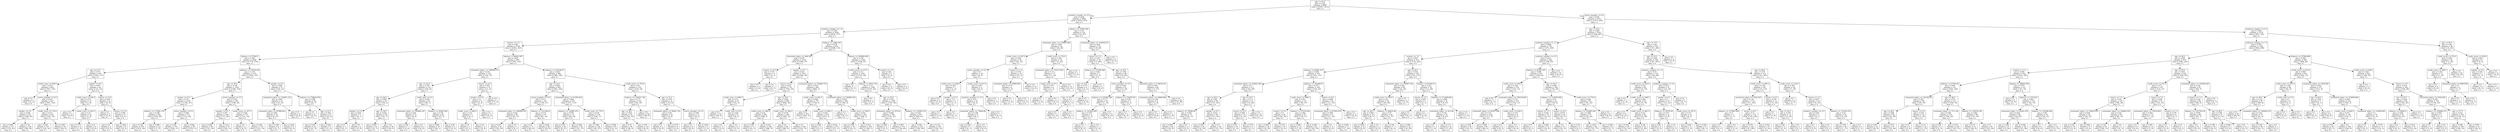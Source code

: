 digraph Tree {
node [shape=box] ;
0 [label="age <= 42.5\ngini = 0.322\nsamples = 8000\nvalue = [6387, 1613]\nclass = ["] ;
1 [label="products_number <= 2.5\ngini = 0.209\nsamples = 5688\nvalue = [5014, 674]\nclass = ["] ;
0 -> 1 [labeldistance=2.5, labelangle=45, headlabel="True"] ;
2 [label="products_number <= 1.5\ngini = 0.186\nsamples = 5556\nvalue = [4979, 577]\nclass = ["] ;
1 -> 2 ;
3 [label="country <= 1.5\ngini = 0.281\nsamples = 2744\nvalue = [2281, 463]\nclass = ["] ;
2 -> 3 ;
4 [label="balance <= 57549.5\ngini = 0.229\nsamples = 2049\nvalue = [1779, 270]\nclass = ["] ;
3 -> 4 ;
5 [label="age <= 41.5\ngini = 0.371\nsamples = 476\nvalue = [359, 117]\nclass = ["] ;
4 -> 5 ;
6 [label="credit_score <= 409.0\ngini = 0.353\nsamples = 450\nvalue = [347, 103]\nclass = ["] ;
5 -> 6 ;
7 [label="gini = 0.0\nsamples = 3\nvalue = [0, 3]\nclass = 0"] ;
6 -> 7 ;
8 [label="active_member <= 0.5\ngini = 0.347\nsamples = 447\nvalue = [347, 100]\nclass = ["] ;
6 -> 8 ;
9 [label="gender <= 0.5\ngini = 0.404\nsamples = 231\nvalue = [166, 65]\nclass = ["] ;
8 -> 9 ;
10 [label="gini = 0.466\nsamples = 111\nvalue = [70, 41]\nclass = ["] ;
9 -> 10 ;
11 [label="gini = 0.32\nsamples = 120\nvalue = [96, 24]\nclass = ["] ;
9 -> 11 ;
12 [label="credit_score <= 710.0\ngini = 0.272\nsamples = 216\nvalue = [181, 35]\nclass = ["] ;
8 -> 12 ;
13 [label="gini = 0.325\nsamples = 157\nvalue = [125, 32]\nclass = ["] ;
12 -> 13 ;
14 [label="gini = 0.097\nsamples = 59\nvalue = [56, 3]\nclass = ["] ;
12 -> 14 ;
15 [label="gender <= 0.5\ngini = 0.497\nsamples = 26\nvalue = [12, 14]\nclass = 0"] ;
5 -> 15 ;
16 [label="credit_score <= 540.0\ngini = 0.375\nsamples = 12\nvalue = [3, 9]\nclass = 0"] ;
15 -> 16 ;
17 [label="gini = 0.0\nsamples = 2\nvalue = [2, 0]\nclass = ["] ;
16 -> 17 ;
18 [label="credit_score <= 622.5\ngini = 0.18\nsamples = 10\nvalue = [1, 9]\nclass = 0"] ;
16 -> 18 ;
19 [label="gini = 0.375\nsamples = 4\nvalue = [1, 3]\nclass = 0"] ;
18 -> 19 ;
20 [label="gini = 0.0\nsamples = 6\nvalue = [0, 6]\nclass = 0"] ;
18 -> 20 ;
21 [label="tenure <= 3.0\ngini = 0.459\nsamples = 14\nvalue = [9, 5]\nclass = ["] ;
15 -> 21 ;
22 [label="gini = 0.0\nsamples = 5\nvalue = [5, 0]\nclass = ["] ;
21 -> 22 ;
23 [label="tenure <= 5.5\ngini = 0.494\nsamples = 9\nvalue = [4, 5]\nclass = 0"] ;
21 -> 23 ;
24 [label="gini = 0.0\nsamples = 3\nvalue = [0, 3]\nclass = 0"] ;
23 -> 24 ;
25 [label="gini = 0.444\nsamples = 6\nvalue = [4, 2]\nclass = ["] ;
23 -> 25 ;
26 [label="balance <= 178103.68\ngini = 0.176\nsamples = 1573\nvalue = [1420, 153]\nclass = ["] ;
4 -> 26 ;
27 [label="age <= 39.5\ngini = 0.158\nsamples = 1522\nvalue = [1390, 132]\nclass = ["] ;
26 -> 27 ;
28 [label="gender <= 0.5\ngini = 0.127\nsamples = 1279\nvalue = [1192, 87]\nclass = ["] ;
27 -> 28 ;
29 [label="balance <= 171881.125\ngini = 0.168\nsamples = 528\nvalue = [479, 49]\nclass = ["] ;
28 -> 29 ;
30 [label="gini = 0.156\nsamples = 516\nvalue = [472, 44]\nclass = ["] ;
29 -> 30 ;
31 [label="gini = 0.486\nsamples = 12\nvalue = [7, 5]\nclass = ["] ;
29 -> 31 ;
32 [label="active_member <= 0.5\ngini = 0.096\nsamples = 751\nvalue = [713, 38]\nclass = ["] ;
28 -> 32 ;
33 [label="gini = 0.135\nsamples = 370\nvalue = [343, 27]\nclass = ["] ;
32 -> 33 ;
34 [label="gini = 0.056\nsamples = 381\nvalue = [370, 11]\nclass = ["] ;
32 -> 34 ;
35 [label="active_member <= 0.5\ngini = 0.302\nsamples = 243\nvalue = [198, 45]\nclass = ["] ;
27 -> 35 ;
36 [label="gender <= 0.5\ngini = 0.397\nsamples = 106\nvalue = [77, 29]\nclass = ["] ;
35 -> 36 ;
37 [label="gini = 0.465\nsamples = 49\nvalue = [31, 18]\nclass = ["] ;
36 -> 37 ;
38 [label="gini = 0.311\nsamples = 57\nvalue = [46, 11]\nclass = ["] ;
36 -> 38 ;
39 [label="credit_score <= 477.5\ngini = 0.206\nsamples = 137\nvalue = [121, 16]\nclass = ["] ;
35 -> 39 ;
40 [label="gini = 0.0\nsamples = 2\nvalue = [0, 2]\nclass = 0"] ;
39 -> 40 ;
41 [label="gini = 0.186\nsamples = 135\nvalue = [121, 14]\nclass = ["] ;
39 -> 41 ;
42 [label="gender <= 0.5\ngini = 0.484\nsamples = 51\nvalue = [30, 21]\nclass = ["] ;
26 -> 42 ;
43 [label="estimated_salary <= 128361.152\ngini = 0.463\nsamples = 22\nvalue = [8, 14]\nclass = 0"] ;
42 -> 43 ;
44 [label="estimated_salary <= 67689.816\ngini = 0.494\nsamples = 18\nvalue = [8, 10]\nclass = 0"] ;
43 -> 44 ;
45 [label="gini = 0.346\nsamples = 9\nvalue = [2, 7]\nclass = 0"] ;
44 -> 45 ;
46 [label="gini = 0.444\nsamples = 9\nvalue = [6, 3]\nclass = ["] ;
44 -> 46 ;
47 [label="gini = 0.0\nsamples = 4\nvalue = [0, 4]\nclass = 0"] ;
43 -> 47 ;
48 [label="balance <= 178664.078\ngini = 0.366\nsamples = 29\nvalue = [22, 7]\nclass = ["] ;
42 -> 48 ;
49 [label="gini = 0.0\nsamples = 2\nvalue = [0, 2]\nclass = 0"] ;
48 -> 49 ;
50 [label="age <= 41.5\ngini = 0.302\nsamples = 27\nvalue = [22, 5]\nclass = ["] ;
48 -> 50 ;
51 [label="gini = 0.219\nsamples = 24\nvalue = [21, 3]\nclass = ["] ;
50 -> 51 ;
52 [label="gini = 0.444\nsamples = 3\nvalue = [1, 2]\nclass = 0"] ;
50 -> 52 ;
53 [label="balance <= 98022.297\ngini = 0.401\nsamples = 695\nvalue = [502, 193]\nclass = ["] ;
3 -> 53 ;
54 [label="estimated_salary <= 185848.375\ngini = 0.181\nsamples = 129\nvalue = [116, 13]\nclass = ["] ;
53 -> 54 ;
55 [label="age <= 34.5\ngini = 0.145\nsamples = 114\nvalue = [105, 9]\nclass = ["] ;
54 -> 55 ;
56 [label="age <= 20.0\ngini = 0.063\nsamples = 61\nvalue = [59, 2]\nclass = ["] ;
55 -> 56 ;
57 [label="gender <= 0.5\ngini = 0.444\nsamples = 3\nvalue = [2, 1]\nclass = ["] ;
56 -> 57 ;
58 [label="gini = 0.0\nsamples = 1\nvalue = [0, 1]\nclass = 0"] ;
57 -> 58 ;
59 [label="gini = 0.0\nsamples = 2\nvalue = [2, 0]\nclass = ["] ;
57 -> 59 ;
60 [label="age <= 29.5\ngini = 0.034\nsamples = 58\nvalue = [57, 1]\nclass = ["] ;
56 -> 60 ;
61 [label="gini = 0.087\nsamples = 22\nvalue = [21, 1]\nclass = ["] ;
60 -> 61 ;
62 [label="gini = 0.0\nsamples = 36\nvalue = [36, 0]\nclass = ["] ;
60 -> 62 ;
63 [label="credit_card <= 0.5\ngini = 0.229\nsamples = 53\nvalue = [46, 7]\nclass = ["] ;
55 -> 63 ;
64 [label="estimated_salary <= 105966.105\ngini = 0.426\nsamples = 13\nvalue = [9, 4]\nclass = ["] ;
63 -> 64 ;
65 [label="gini = 0.49\nsamples = 7\nvalue = [3, 4]\nclass = 0"] ;
64 -> 65 ;
66 [label="gini = 0.0\nsamples = 6\nvalue = [6, 0]\nclass = ["] ;
64 -> 66 ;
67 [label="balance <= 93407.602\ngini = 0.139\nsamples = 40\nvalue = [37, 3]\nclass = ["] ;
63 -> 67 ;
68 [label="gini = 0.056\nsamples = 35\nvalue = [34, 1]\nclass = ["] ;
67 -> 68 ;
69 [label="gini = 0.48\nsamples = 5\nvalue = [3, 2]\nclass = ["] ;
67 -> 69 ;
70 [label="tenure <= 4.5\ngini = 0.391\nsamples = 15\nvalue = [11, 4]\nclass = ["] ;
54 -> 70 ;
71 [label="gender <= 0.5\ngini = 0.5\nsamples = 8\nvalue = [4, 4]\nclass = ["] ;
70 -> 71 ;
72 [label="credit_score <= 662.5\ngini = 0.32\nsamples = 5\nvalue = [4, 1]\nclass = ["] ;
71 -> 72 ;
73 [label="gini = 0.0\nsamples = 1\nvalue = [0, 1]\nclass = 0"] ;
72 -> 73 ;
74 [label="gini = 0.0\nsamples = 4\nvalue = [4, 0]\nclass = ["] ;
72 -> 74 ;
75 [label="gini = 0.0\nsamples = 3\nvalue = [0, 3]\nclass = 0"] ;
71 -> 75 ;
76 [label="gini = 0.0\nsamples = 7\nvalue = [7, 0]\nclass = ["] ;
70 -> 76 ;
77 [label="balance <= 145198.57\ngini = 0.434\nsamples = 566\nvalue = [386, 180]\nclass = ["] ;
53 -> 77 ;
78 [label="age <= 33.5\ngini = 0.464\nsamples = 443\nvalue = [281, 162]\nclass = ["] ;
77 -> 78 ;
79 [label="active_member <= 0.5\ngini = 0.371\nsamples = 191\nvalue = [144, 47]\nclass = ["] ;
78 -> 79 ;
80 [label="estimated_salary <= 199490.352\ngini = 0.442\nsamples = 94\nvalue = [63, 31]\nclass = ["] ;
79 -> 80 ;
81 [label="gini = 0.437\nsamples = 93\nvalue = [63, 30]\nclass = ["] ;
80 -> 81 ;
82 [label="gini = 0.0\nsamples = 1\nvalue = [0, 1]\nclass = 0"] ;
80 -> 82 ;
83 [label="balance <= 131108.41\ngini = 0.275\nsamples = 97\nvalue = [81, 16]\nclass = ["] ;
79 -> 83 ;
84 [label="gini = 0.2\nsamples = 71\nvalue = [63, 8]\nclass = ["] ;
83 -> 84 ;
85 [label="gini = 0.426\nsamples = 26\nvalue = [18, 8]\nclass = ["] ;
83 -> 85 ;
86 [label="estimated_salary <= 51295.439\ngini = 0.496\nsamples = 252\nvalue = [137, 115]\nclass = ["] ;
78 -> 86 ;
87 [label="balance <= 120987.672\ngini = 0.479\nsamples = 73\nvalue = [29, 44]\nclass = 0"] ;
86 -> 87 ;
88 [label="gini = 0.353\nsamples = 35\nvalue = [8, 27]\nclass = 0"] ;
87 -> 88 ;
89 [label="gini = 0.494\nsamples = 38\nvalue = [21, 17]\nclass = ["] ;
87 -> 89 ;
90 [label="credit_score <= 770.5\ngini = 0.479\nsamples = 179\nvalue = [108, 71]\nclass = ["] ;
86 -> 90 ;
91 [label="gini = 0.492\nsamples = 154\nvalue = [87, 67]\nclass = ["] ;
90 -> 91 ;
92 [label="gini = 0.269\nsamples = 25\nvalue = [21, 4]\nclass = ["] ;
90 -> 92 ;
93 [label="credit_score <= 755.0\ngini = 0.25\nsamples = 123\nvalue = [105, 18]\nclass = ["] ;
77 -> 93 ;
94 [label="balance <= 154321.742\ngini = 0.177\nsamples = 102\nvalue = [92, 10]\nclass = ["] ;
93 -> 94 ;
95 [label="age <= 38.5\ngini = 0.302\nsamples = 54\nvalue = [44, 10]\nclass = ["] ;
94 -> 95 ;
96 [label="gini = 0.18\nsamples = 40\nvalue = [36, 4]\nclass = ["] ;
95 -> 96 ;
97 [label="gini = 0.49\nsamples = 14\nvalue = [8, 6]\nclass = ["] ;
95 -> 97 ;
98 [label="gini = 0.0\nsamples = 48\nvalue = [48, 0]\nclass = ["] ;
94 -> 98 ;
99 [label="age <= 31.5\ngini = 0.472\nsamples = 21\nvalue = [13, 8]\nclass = ["] ;
93 -> 99 ;
100 [label="estimated_salary <= 59461.754\ngini = 0.48\nsamples = 10\nvalue = [4, 6]\nclass = 0"] ;
99 -> 100 ;
101 [label="gini = 0.0\nsamples = 2\nvalue = [2, 0]\nclass = ["] ;
100 -> 101 ;
102 [label="gini = 0.375\nsamples = 8\nvalue = [2, 6]\nclass = 0"] ;
100 -> 102 ;
103 [label="active_member <= 0.5\ngini = 0.298\nsamples = 11\nvalue = [9, 2]\nclass = ["] ;
99 -> 103 ;
104 [label="gini = 0.0\nsamples = 8\nvalue = [8, 0]\nclass = ["] ;
103 -> 104 ;
105 [label="gini = 0.444\nsamples = 3\nvalue = [1, 2]\nclass = 0"] ;
103 -> 105 ;
106 [label="balance <= 1884.345\ngini = 0.078\nsamples = 2812\nvalue = [2698, 114]\nclass = ["] ;
2 -> 106 ;
107 [label="estimated_salary <= 486.345\ngini = 0.033\nsamples = 1616\nvalue = [1589, 27]\nclass = ["] ;
106 -> 107 ;
108 [label="country <= 0.5\ngini = 0.375\nsamples = 4\nvalue = [3, 1]\nclass = ["] ;
107 -> 108 ;
109 [label="gini = 0.0\nsamples = 3\nvalue = [3, 0]\nclass = ["] ;
108 -> 109 ;
110 [label="gini = 0.0\nsamples = 1\nvalue = [0, 1]\nclass = 0"] ;
108 -> 110 ;
111 [label="gender <= 0.5\ngini = 0.032\nsamples = 1612\nvalue = [1586, 26]\nclass = ["] ;
107 -> 111 ;
112 [label="tenure <= 0.5\ngini = 0.051\nsamples = 721\nvalue = [702, 19]\nclass = ["] ;
111 -> 112 ;
113 [label="credit_score <= 680.5\ngini = 0.211\nsamples = 25\nvalue = [22, 3]\nclass = ["] ;
112 -> 113 ;
114 [label="gini = 0.0\nsamples = 16\nvalue = [16, 0]\nclass = ["] ;
113 -> 114 ;
115 [label="credit_card <= 0.5\ngini = 0.444\nsamples = 9\nvalue = [6, 3]\nclass = ["] ;
113 -> 115 ;
116 [label="gini = 0.0\nsamples = 3\nvalue = [3, 0]\nclass = ["] ;
115 -> 116 ;
117 [label="gini = 0.5\nsamples = 6\nvalue = [3, 3]\nclass = ["] ;
115 -> 117 ;
118 [label="age <= 34.5\ngini = 0.045\nsamples = 696\nvalue = [680, 16]\nclass = ["] ;
112 -> 118 ;
119 [label="credit_score <= 460.5\ngini = 0.02\nsamples = 400\nvalue = [396, 4]\nclass = ["] ;
118 -> 119 ;
120 [label="gini = 0.165\nsamples = 11\nvalue = [10, 1]\nclass = ["] ;
119 -> 120 ;
121 [label="gini = 0.015\nsamples = 389\nvalue = [386, 3]\nclass = ["] ;
119 -> 121 ;
122 [label="credit_score <= 584.5\ngini = 0.078\nsamples = 296\nvalue = [284, 12]\nclass = ["] ;
118 -> 122 ;
123 [label="gini = 0.0\nsamples = 68\nvalue = [68, 0]\nclass = ["] ;
122 -> 123 ;
124 [label="gini = 0.1\nsamples = 228\nvalue = [216, 12]\nclass = ["] ;
122 -> 124 ;
125 [label="estimated_salary <= 158285.719\ngini = 0.016\nsamples = 891\nvalue = [884, 7]\nclass = ["] ;
111 -> 125 ;
126 [label="credit_score <= 681.5\ngini = 0.008\nsamples = 707\nvalue = [704, 3]\nclass = ["] ;
125 -> 126 ;
127 [label="gini = 0.0\nsamples = 431\nvalue = [431, 0]\nclass = ["] ;
126 -> 127 ;
128 [label="credit_score <= 682.5\ngini = 0.022\nsamples = 276\nvalue = [273, 3]\nclass = ["] ;
126 -> 128 ;
129 [label="gini = 0.444\nsamples = 3\nvalue = [2, 1]\nclass = ["] ;
128 -> 129 ;
130 [label="gini = 0.015\nsamples = 273\nvalue = [271, 2]\nclass = ["] ;
128 -> 130 ;
131 [label="estimated_salary <= 158308.234\ngini = 0.043\nsamples = 184\nvalue = [180, 4]\nclass = ["] ;
125 -> 131 ;
132 [label="gini = 0.0\nsamples = 1\nvalue = [0, 1]\nclass = 0"] ;
131 -> 132 ;
133 [label="credit_score <= 528.5\ngini = 0.032\nsamples = 183\nvalue = [180, 3]\nclass = ["] ;
131 -> 133 ;
134 [label="gini = 0.198\nsamples = 18\nvalue = [16, 2]\nclass = ["] ;
133 -> 134 ;
135 [label="gini = 0.012\nsamples = 165\nvalue = [164, 1]\nclass = ["] ;
133 -> 135 ;
136 [label="balance <= 205892.859\ngini = 0.135\nsamples = 1196\nvalue = [1109, 87]\nclass = ["] ;
106 -> 136 ;
137 [label="credit_score <= 377.5\ngini = 0.131\nsamples = 1191\nvalue = [1107, 84]\nclass = ["] ;
136 -> 137 ;
138 [label="gini = 0.0\nsamples = 1\nvalue = [0, 1]\nclass = 0"] ;
137 -> 138 ;
139 [label="balance <= 9015.745\ngini = 0.13\nsamples = 1190\nvalue = [1107, 83]\nclass = ["] ;
137 -> 139 ;
140 [label="gini = 0.0\nsamples = 1\nvalue = [0, 1]\nclass = 0"] ;
139 -> 140 ;
141 [label="age <= 36.5\ngini = 0.128\nsamples = 1189\nvalue = [1107, 82]\nclass = ["] ;
139 -> 141 ;
142 [label="estimated_salary <= 474.24\ngini = 0.099\nsamples = 782\nvalue = [741, 41]\nclass = ["] ;
141 -> 142 ;
143 [label="gini = 0.444\nsamples = 3\nvalue = [2, 1]\nclass = ["] ;
142 -> 143 ;
144 [label="gini = 0.097\nsamples = 779\nvalue = [739, 40]\nclass = ["] ;
142 -> 144 ;
145 [label="balance <= 121664.723\ngini = 0.181\nsamples = 407\nvalue = [366, 41]\nclass = ["] ;
141 -> 145 ;
146 [label="gini = 0.236\nsamples = 212\nvalue = [183, 29]\nclass = ["] ;
145 -> 146 ;
147 [label="gini = 0.116\nsamples = 195\nvalue = [183, 12]\nclass = ["] ;
145 -> 147 ;
148 [label="country <= 1.5\ngini = 0.48\nsamples = 5\nvalue = [2, 3]\nclass = 0"] ;
136 -> 148 ;
149 [label="gini = 0.0\nsamples = 3\nvalue = [0, 3]\nclass = 0"] ;
148 -> 149 ;
150 [label="gini = 0.0\nsamples = 2\nvalue = [2, 0]\nclass = ["] ;
148 -> 150 ;
151 [label="balance <= 57003.365\ngini = 0.39\nsamples = 132\nvalue = [35, 97]\nclass = 0"] ;
1 -> 151 ;
152 [label="estimated_salary <= 132695.484\ngini = 0.499\nsamples = 54\nvalue = [26, 28]\nclass = 0"] ;
151 -> 152 ;
153 [label="credit_score <= 657.0\ngini = 0.444\nsamples = 36\nvalue = [24, 12]\nclass = ["] ;
152 -> 153 ;
154 [label="active_member <= 0.5\ngini = 0.5\nsamples = 18\nvalue = [9, 9]\nclass = ["] ;
153 -> 154 ;
155 [label="credit_score <= 620.5\ngini = 0.245\nsamples = 7\nvalue = [1, 6]\nclass = 0"] ;
154 -> 155 ;
156 [label="gini = 0.0\nsamples = 5\nvalue = [0, 5]\nclass = 0"] ;
155 -> 156 ;
157 [label="gender <= 0.5\ngini = 0.5\nsamples = 2\nvalue = [1, 1]\nclass = ["] ;
155 -> 157 ;
158 [label="gini = 0.0\nsamples = 1\nvalue = [1, 0]\nclass = ["] ;
157 -> 158 ;
159 [label="gini = 0.0\nsamples = 1\nvalue = [0, 1]\nclass = 0"] ;
157 -> 159 ;
160 [label="credit_score <= 617.0\ngini = 0.397\nsamples = 11\nvalue = [8, 3]\nclass = ["] ;
154 -> 160 ;
161 [label="products_number <= 3.5\ngini = 0.32\nsamples = 10\nvalue = [8, 2]\nclass = ["] ;
160 -> 161 ;
162 [label="estimated_salary <= 75944.68\ngini = 0.198\nsamples = 9\nvalue = [8, 1]\nclass = ["] ;
161 -> 162 ;
163 [label="gini = 0.444\nsamples = 3\nvalue = [2, 1]\nclass = ["] ;
162 -> 163 ;
164 [label="gini = 0.0\nsamples = 6\nvalue = [6, 0]\nclass = ["] ;
162 -> 164 ;
165 [label="gini = 0.0\nsamples = 1\nvalue = [0, 1]\nclass = 0"] ;
161 -> 165 ;
166 [label="gini = 0.0\nsamples = 1\nvalue = [0, 1]\nclass = 0"] ;
160 -> 166 ;
167 [label="tenure <= 1.5\ngini = 0.278\nsamples = 18\nvalue = [15, 3]\nclass = ["] ;
153 -> 167 ;
168 [label="estimated_salary <= 59066.082\ngini = 0.375\nsamples = 4\nvalue = [1, 3]\nclass = 0"] ;
167 -> 168 ;
169 [label="gini = 0.0\nsamples = 1\nvalue = [1, 0]\nclass = ["] ;
168 -> 169 ;
170 [label="gini = 0.0\nsamples = 3\nvalue = [0, 3]\nclass = 0"] ;
168 -> 170 ;
171 [label="gini = 0.0\nsamples = 14\nvalue = [14, 0]\nclass = ["] ;
167 -> 171 ;
172 [label="credit_score <= 753.0\ngini = 0.198\nsamples = 18\nvalue = [2, 16]\nclass = 0"] ;
152 -> 172 ;
173 [label="estimated_salary <= 153113.922\ngini = 0.111\nsamples = 17\nvalue = [1, 16]\nclass = 0"] ;
172 -> 173 ;
174 [label="credit_card <= 0.5\ngini = 0.375\nsamples = 4\nvalue = [1, 3]\nclass = 0"] ;
173 -> 174 ;
175 [label="gini = 0.0\nsamples = 1\nvalue = [1, 0]\nclass = ["] ;
174 -> 175 ;
176 [label="gini = 0.0\nsamples = 3\nvalue = [0, 3]\nclass = 0"] ;
174 -> 176 ;
177 [label="gini = 0.0\nsamples = 13\nvalue = [0, 13]\nclass = 0"] ;
173 -> 177 ;
178 [label="gini = 0.0\nsamples = 1\nvalue = [1, 0]\nclass = ["] ;
172 -> 178 ;
179 [label="estimated_salary <= 193039.227\ngini = 0.204\nsamples = 78\nvalue = [9, 69]\nclass = 0"] ;
151 -> 179 ;
180 [label="tenure <= 1.5\ngini = 0.167\nsamples = 76\nvalue = [7, 69]\nclass = 0"] ;
179 -> 180 ;
181 [label="balance <= 137588.586\ngini = 0.49\nsamples = 7\nvalue = [3, 4]\nclass = 0"] ;
180 -> 181 ;
182 [label="age <= 33.0\ngini = 0.375\nsamples = 4\nvalue = [3, 1]\nclass = ["] ;
181 -> 182 ;
183 [label="age <= 31.5\ngini = 0.5\nsamples = 2\nvalue = [1, 1]\nclass = ["] ;
182 -> 183 ;
184 [label="gini = 0.0\nsamples = 1\nvalue = [1, 0]\nclass = ["] ;
183 -> 184 ;
185 [label="gini = 0.0\nsamples = 1\nvalue = [0, 1]\nclass = 0"] ;
183 -> 185 ;
186 [label="gini = 0.0\nsamples = 2\nvalue = [2, 0]\nclass = ["] ;
182 -> 186 ;
187 [label="gini = 0.0\nsamples = 3\nvalue = [0, 3]\nclass = 0"] ;
181 -> 187 ;
188 [label="age <= 35.5\ngini = 0.109\nsamples = 69\nvalue = [4, 65]\nclass = 0"] ;
180 -> 188 ;
189 [label="active_member <= 0.5\ngini = 0.245\nsamples = 21\nvalue = [3, 18]\nclass = 0"] ;
188 -> 189 ;
190 [label="balance <= 101901.262\ngini = 0.117\nsamples = 16\nvalue = [1, 15]\nclass = 0"] ;
189 -> 190 ;
191 [label="balance <= 101025.902\ngini = 0.375\nsamples = 4\nvalue = [1, 3]\nclass = 0"] ;
190 -> 191 ;
192 [label="gini = 0.0\nsamples = 3\nvalue = [0, 3]\nclass = 0"] ;
191 -> 192 ;
193 [label="gini = 0.0\nsamples = 1\nvalue = [1, 0]\nclass = ["] ;
191 -> 193 ;
194 [label="gini = 0.0\nsamples = 12\nvalue = [0, 12]\nclass = 0"] ;
190 -> 194 ;
195 [label="balance <= 124857.84\ngini = 0.48\nsamples = 5\nvalue = [2, 3]\nclass = 0"] ;
189 -> 195 ;
196 [label="gini = 0.0\nsamples = 3\nvalue = [0, 3]\nclass = 0"] ;
195 -> 196 ;
197 [label="gini = 0.0\nsamples = 2\nvalue = [2, 0]\nclass = ["] ;
195 -> 197 ;
198 [label="estimated_salary <= 18918.101\ngini = 0.041\nsamples = 48\nvalue = [1, 47]\nclass = 0"] ;
188 -> 198 ;
199 [label="estimated_salary <= 16888.466\ngini = 0.198\nsamples = 9\nvalue = [1, 8]\nclass = 0"] ;
198 -> 199 ;
200 [label="gini = 0.0\nsamples = 8\nvalue = [0, 8]\nclass = 0"] ;
199 -> 200 ;
201 [label="gini = 0.0\nsamples = 1\nvalue = [1, 0]\nclass = ["] ;
199 -> 201 ;
202 [label="gini = 0.0\nsamples = 39\nvalue = [0, 39]\nclass = 0"] ;
198 -> 202 ;
203 [label="gini = 0.0\nsamples = 2\nvalue = [2, 0]\nclass = ["] ;
179 -> 203 ;
204 [label="active_member <= 0.5\ngini = 0.482\nsamples = 2312\nvalue = [1373, 939]\nclass = ["] ;
0 -> 204 [labeldistance=2.5, labelangle=-45, headlabel="False"] ;
205 [label="age <= 50.5\ngini = 0.485\nsamples = 1033\nvalue = [426, 607]\nclass = 0"] ;
204 -> 205 ;
206 [label="products_number <= 1.5\ngini = 0.498\nsamples = 701\nvalue = [375, 326]\nclass = ["] ;
205 -> 206 ;
207 [label="country <= 1.5\ngini = 0.487\nsamples = 419\nvalue = [176, 243]\nclass = 0"] ;
206 -> 207 ;
208 [label="balance <= 81691.074\ngini = 0.499\nsamples = 274\nvalue = [143, 131]\nclass = ["] ;
207 -> 208 ;
209 [label="estimated_salary <= 143832.445\ngini = 0.47\nsamples = 111\nvalue = [42, 69]\nclass = 0"] ;
208 -> 209 ;
210 [label="age <= 45.5\ngini = 0.497\nsamples = 80\nvalue = [37, 43]\nclass = 0"] ;
209 -> 210 ;
211 [label="balance <= 79508.48\ngini = 0.458\nsamples = 31\nvalue = [20, 11]\nclass = ["] ;
210 -> 211 ;
212 [label="gini = 0.408\nsamples = 28\nvalue = [20, 8]\nclass = ["] ;
211 -> 212 ;
213 [label="gini = 0.0\nsamples = 3\nvalue = [0, 3]\nclass = 0"] ;
211 -> 213 ;
214 [label="gender <= 0.5\ngini = 0.453\nsamples = 49\nvalue = [17, 32]\nclass = 0"] ;
210 -> 214 ;
215 [label="gini = 0.287\nsamples = 23\nvalue = [4, 19]\nclass = 0"] ;
214 -> 215 ;
216 [label="gini = 0.5\nsamples = 26\nvalue = [13, 13]\nclass = ["] ;
214 -> 216 ;
217 [label="age <= 47.5\ngini = 0.271\nsamples = 31\nvalue = [5, 26]\nclass = 0"] ;
209 -> 217 ;
218 [label="tenure <= 6.5\ngini = 0.388\nsamples = 19\nvalue = [5, 14]\nclass = 0"] ;
217 -> 218 ;
219 [label="gini = 0.231\nsamples = 15\nvalue = [2, 13]\nclass = 0"] ;
218 -> 219 ;
220 [label="gini = 0.375\nsamples = 4\nvalue = [3, 1]\nclass = ["] ;
218 -> 220 ;
221 [label="gini = 0.0\nsamples = 12\nvalue = [0, 12]\nclass = 0"] ;
217 -> 221 ;
222 [label="balance <= 162296.07\ngini = 0.471\nsamples = 163\nvalue = [101, 62]\nclass = ["] ;
208 -> 222 ;
223 [label="credit_score <= 589.0\ngini = 0.451\nsamples = 137\nvalue = [90, 47]\nclass = ["] ;
222 -> 223 ;
224 [label="country <= 0.5\ngini = 0.5\nsamples = 40\nvalue = [20, 20]\nclass = ["] ;
223 -> 224 ;
225 [label="gini = 0.444\nsamples = 24\nvalue = [8, 16]\nclass = 0"] ;
224 -> 225 ;
226 [label="gini = 0.375\nsamples = 16\nvalue = [12, 4]\nclass = ["] ;
224 -> 226 ;
227 [label="balance <= 97310.426\ngini = 0.402\nsamples = 97\nvalue = [70, 27]\nclass = ["] ;
223 -> 227 ;
228 [label="gini = 0.498\nsamples = 15\nvalue = [7, 8]\nclass = 0"] ;
227 -> 228 ;
229 [label="gini = 0.356\nsamples = 82\nvalue = [63, 19]\nclass = ["] ;
227 -> 229 ;
230 [label="tenure <= 8.5\ngini = 0.488\nsamples = 26\nvalue = [11, 15]\nclass = 0"] ;
222 -> 230 ;
231 [label="estimated_salary <= 61543.678\ngini = 0.499\nsamples = 21\nvalue = [11, 10]\nclass = ["] ;
230 -> 231 ;
232 [label="gini = 0.0\nsamples = 4\nvalue = [4, 0]\nclass = ["] ;
231 -> 232 ;
233 [label="gini = 0.484\nsamples = 17\nvalue = [7, 10]\nclass = 0"] ;
231 -> 233 ;
234 [label="gini = 0.0\nsamples = 5\nvalue = [0, 5]\nclass = 0"] ;
230 -> 234 ;
235 [label="age <= 45.5\ngini = 0.352\nsamples = 145\nvalue = [33, 112]\nclass = 0"] ;
207 -> 235 ;
236 [label="estimated_salary <= 194907.352\ngini = 0.444\nsamples = 66\nvalue = [22, 44]\nclass = 0"] ;
235 -> 236 ;
237 [label="credit_score <= 565.0\ngini = 0.43\nsamples = 64\nvalue = [20, 44]\nclass = 0"] ;
236 -> 237 ;
238 [label="age <= 44.5\ngini = 0.498\nsamples = 15\nvalue = [8, 7]\nclass = ["] ;
237 -> 238 ;
239 [label="gini = 0.444\nsamples = 12\nvalue = [8, 4]\nclass = ["] ;
238 -> 239 ;
240 [label="gini = 0.0\nsamples = 3\nvalue = [0, 3]\nclass = 0"] ;
238 -> 240 ;
241 [label="balance <= 98222.68\ngini = 0.37\nsamples = 49\nvalue = [12, 37]\nclass = 0"] ;
237 -> 241 ;
242 [label="gini = 0.49\nsamples = 7\nvalue = [4, 3]\nclass = ["] ;
241 -> 242 ;
243 [label="gini = 0.308\nsamples = 42\nvalue = [8, 34]\nclass = 0"] ;
241 -> 243 ;
244 [label="gini = 0.0\nsamples = 2\nvalue = [2, 0]\nclass = ["] ;
236 -> 244 ;
245 [label="balance <= 81494.27\ngini = 0.24\nsamples = 79\nvalue = [11, 68]\nclass = 0"] ;
235 -> 245 ;
246 [label="tenure <= 2.5\ngini = 0.444\nsamples = 3\nvalue = [2, 1]\nclass = ["] ;
245 -> 246 ;
247 [label="gini = 0.0\nsamples = 1\nvalue = [0, 1]\nclass = 0"] ;
246 -> 247 ;
248 [label="gini = 0.0\nsamples = 2\nvalue = [2, 0]\nclass = ["] ;
246 -> 248 ;
249 [label="balance <= 171268.602\ngini = 0.209\nsamples = 76\nvalue = [9, 67]\nclass = 0"] ;
245 -> 249 ;
250 [label="estimated_salary <= 813.66\ngini = 0.191\nsamples = 75\nvalue = [8, 67]\nclass = 0"] ;
249 -> 250 ;
251 [label="gini = 0.0\nsamples = 1\nvalue = [1, 0]\nclass = ["] ;
250 -> 251 ;
252 [label="gini = 0.171\nsamples = 74\nvalue = [7, 67]\nclass = 0"] ;
250 -> 252 ;
253 [label="gini = 0.0\nsamples = 1\nvalue = [1, 0]\nclass = ["] ;
249 -> 253 ;
254 [label="products_number <= 2.5\ngini = 0.415\nsamples = 282\nvalue = [199, 83]\nclass = ["] ;
206 -> 254 ;
255 [label="balance <= 82341.547\ngini = 0.288\nsamples = 241\nvalue = [199, 42]\nclass = ["] ;
254 -> 255 ;
256 [label="credit_score <= 450.5\ngini = 0.162\nsamples = 135\nvalue = [123, 12]\nclass = ["] ;
255 -> 256 ;
257 [label="gini = 0.0\nsamples = 1\nvalue = [0, 1]\nclass = 0"] ;
256 -> 257 ;
258 [label="estimated_salary <= 190128.805\ngini = 0.151\nsamples = 134\nvalue = [123, 11]\nclass = ["] ;
256 -> 258 ;
259 [label="estimated_salary <= 62397.566\ngini = 0.133\nsamples = 126\nvalue = [117, 9]\nclass = ["] ;
258 -> 259 ;
260 [label="gini = 0.239\nsamples = 36\nvalue = [31, 5]\nclass = ["] ;
259 -> 260 ;
261 [label="gini = 0.085\nsamples = 90\nvalue = [86, 4]\nclass = ["] ;
259 -> 261 ;
262 [label="credit_score <= 624.5\ngini = 0.375\nsamples = 8\nvalue = [6, 2]\nclass = ["] ;
258 -> 262 ;
263 [label="gini = 0.0\nsamples = 2\nvalue = [0, 2]\nclass = 0"] ;
262 -> 263 ;
264 [label="gini = 0.0\nsamples = 6\nvalue = [6, 0]\nclass = ["] ;
262 -> 264 ;
265 [label="age <= 44.5\ngini = 0.406\nsamples = 106\nvalue = [76, 30]\nclass = ["] ;
255 -> 265 ;
266 [label="balance <= 114563.859\ngini = 0.25\nsamples = 41\nvalue = [35, 6]\nclass = ["] ;
265 -> 266 ;
267 [label="tenure <= 1.5\ngini = 0.444\nsamples = 15\nvalue = [10, 5]\nclass = ["] ;
266 -> 267 ;
268 [label="gini = 0.0\nsamples = 1\nvalue = [0, 1]\nclass = 0"] ;
267 -> 268 ;
269 [label="gini = 0.408\nsamples = 14\nvalue = [10, 4]\nclass = ["] ;
267 -> 269 ;
270 [label="tenure <= 8.5\ngini = 0.074\nsamples = 26\nvalue = [25, 1]\nclass = ["] ;
266 -> 270 ;
271 [label="gini = 0.0\nsamples = 21\nvalue = [21, 0]\nclass = ["] ;
270 -> 271 ;
272 [label="gini = 0.32\nsamples = 5\nvalue = [4, 1]\nclass = ["] ;
270 -> 272 ;
273 [label="credit_score <= 776.5\ngini = 0.466\nsamples = 65\nvalue = [41, 24]\nclass = ["] ;
265 -> 273 ;
274 [label="balance <= 155085.203\ngini = 0.488\nsamples = 57\nvalue = [33, 24]\nclass = ["] ;
273 -> 274 ;
275 [label="gini = 0.457\nsamples = 48\nvalue = [31, 17]\nclass = ["] ;
274 -> 275 ;
276 [label="gini = 0.346\nsamples = 9\nvalue = [2, 7]\nclass = 0"] ;
274 -> 276 ;
277 [label="gini = 0.0\nsamples = 8\nvalue = [8, 0]\nclass = ["] ;
273 -> 277 ;
278 [label="gini = 0.0\nsamples = 41\nvalue = [0, 41]\nclass = 0"] ;
254 -> 278 ;
279 [label="age <= 73.5\ngini = 0.26\nsamples = 332\nvalue = [51, 281]\nclass = 0"] ;
205 -> 279 ;
280 [label="age <= 53.5\ngini = 0.246\nsamples = 328\nvalue = [47, 281]\nclass = 0"] ;
279 -> 280 ;
281 [label="products_number <= 1.5\ngini = 0.35\nsamples = 115\nvalue = [26, 89]\nclass = 0"] ;
280 -> 281 ;
282 [label="credit_score <= 453.5\ngini = 0.278\nsamples = 84\nvalue = [14, 70]\nclass = 0"] ;
281 -> 282 ;
283 [label="gini = 0.0\nsamples = 1\nvalue = [1, 0]\nclass = ["] ;
282 -> 283 ;
284 [label="credit_score <= 566.5\ngini = 0.264\nsamples = 83\nvalue = [13, 70]\nclass = 0"] ;
282 -> 284 ;
285 [label="gini = 0.0\nsamples = 21\nvalue = [0, 21]\nclass = 0"] ;
284 -> 285 ;
286 [label="credit_score <= 661.5\ngini = 0.331\nsamples = 62\nvalue = [13, 49]\nclass = 0"] ;
284 -> 286 ;
287 [label="gini = 0.452\nsamples = 29\nvalue = [10, 19]\nclass = 0"] ;
286 -> 287 ;
288 [label="gini = 0.165\nsamples = 33\nvalue = [3, 30]\nclass = 0"] ;
286 -> 288 ;
289 [label="products_number <= 2.5\ngini = 0.475\nsamples = 31\nvalue = [12, 19]\nclass = 0"] ;
281 -> 289 ;
290 [label="gender <= 0.5\ngini = 0.5\nsamples = 24\nvalue = [12, 12]\nclass = ["] ;
289 -> 290 ;
291 [label="balance <= 32703.58\ngini = 0.375\nsamples = 12\nvalue = [3, 9]\nclass = 0"] ;
290 -> 291 ;
292 [label="gini = 0.48\nsamples = 5\nvalue = [3, 2]\nclass = ["] ;
291 -> 292 ;
293 [label="gini = 0.0\nsamples = 7\nvalue = [0, 7]\nclass = 0"] ;
291 -> 293 ;
294 [label="credit_score <= 537.0\ngini = 0.375\nsamples = 12\nvalue = [9, 3]\nclass = ["] ;
290 -> 294 ;
295 [label="gini = 0.444\nsamples = 3\nvalue = [1, 2]\nclass = 0"] ;
294 -> 295 ;
296 [label="gini = 0.198\nsamples = 9\nvalue = [8, 1]\nclass = ["] ;
294 -> 296 ;
297 [label="gini = 0.0\nsamples = 7\nvalue = [0, 7]\nclass = 0"] ;
289 -> 297 ;
298 [label="age <= 64.5\ngini = 0.178\nsamples = 213\nvalue = [21, 192]\nclass = 0"] ;
280 -> 298 ;
299 [label="credit_score <= 805.5\ngini = 0.139\nsamples = 187\nvalue = [14, 173]\nclass = 0"] ;
298 -> 299 ;
300 [label="estimated_salary <= 3222.025\ngini = 0.118\nsamples = 174\nvalue = [11, 163]\nclass = 0"] ;
299 -> 300 ;
301 [label="balance <= 127905.309\ngini = 0.5\nsamples = 2\nvalue = [1, 1]\nclass = ["] ;
300 -> 301 ;
302 [label="gini = 0.0\nsamples = 1\nvalue = [0, 1]\nclass = 0"] ;
301 -> 302 ;
303 [label="gini = 0.0\nsamples = 1\nvalue = [1, 0]\nclass = ["] ;
301 -> 303 ;
304 [label="tenure <= 8.5\ngini = 0.11\nsamples = 172\nvalue = [10, 162]\nclass = 0"] ;
300 -> 304 ;
305 [label="gini = 0.079\nsamples = 145\nvalue = [6, 139]\nclass = 0"] ;
304 -> 305 ;
306 [label="gini = 0.252\nsamples = 27\nvalue = [4, 23]\nclass = 0"] ;
304 -> 306 ;
307 [label="tenure <= 0.5\ngini = 0.355\nsamples = 13\nvalue = [3, 10]\nclass = 0"] ;
299 -> 307 ;
308 [label="gini = 0.0\nsamples = 1\nvalue = [1, 0]\nclass = ["] ;
307 -> 308 ;
309 [label="age <= 55.5\ngini = 0.278\nsamples = 12\nvalue = [2, 10]\nclass = 0"] ;
307 -> 309 ;
310 [label="gini = 0.48\nsamples = 5\nvalue = [2, 3]\nclass = 0"] ;
309 -> 310 ;
311 [label="gini = 0.0\nsamples = 7\nvalue = [0, 7]\nclass = 0"] ;
309 -> 311 ;
312 [label="credit_score <= 519.5\ngini = 0.393\nsamples = 26\nvalue = [7, 19]\nclass = 0"] ;
298 -> 312 ;
313 [label="gini = 0.0\nsamples = 3\nvalue = [3, 0]\nclass = ["] ;
312 -> 313 ;
314 [label="tenure <= 1.5\ngini = 0.287\nsamples = 23\nvalue = [4, 19]\nclass = 0"] ;
312 -> 314 ;
315 [label="products_number <= 2.5\ngini = 0.444\nsamples = 3\nvalue = [2, 1]\nclass = ["] ;
314 -> 315 ;
316 [label="gini = 0.0\nsamples = 2\nvalue = [2, 0]\nclass = ["] ;
315 -> 316 ;
317 [label="gini = 0.0\nsamples = 1\nvalue = [0, 1]\nclass = 0"] ;
315 -> 317 ;
318 [label="balance <= 131416.312\ngini = 0.18\nsamples = 20\nvalue = [2, 18]\nclass = 0"] ;
314 -> 318 ;
319 [label="gini = 0.105\nsamples = 18\nvalue = [1, 17]\nclass = 0"] ;
318 -> 319 ;
320 [label="gini = 0.5\nsamples = 2\nvalue = [1, 1]\nclass = ["] ;
318 -> 320 ;
321 [label="gini = 0.0\nsamples = 4\nvalue = [4, 0]\nclass = ["] ;
279 -> 321 ;
322 [label="products_number <= 2.5\ngini = 0.384\nsamples = 1279\nvalue = [947, 332]\nclass = ["] ;
204 -> 322 ;
323 [label="products_number <= 1.5\ngini = 0.359\nsamples = 1230\nvalue = [942, 288]\nclass = ["] ;
322 -> 323 ;
324 [label="age <= 56.5\ngini = 0.445\nsamples = 670\nvalue = [446, 224]\nclass = ["] ;
323 -> 324 ;
325 [label="country <= 1.5\ngini = 0.486\nsamples = 432\nvalue = [252, 180]\nclass = ["] ;
324 -> 325 ;
326 [label="balance <= 67335.82\ngini = 0.449\nsamples = 311\nvalue = [205, 106]\nclass = ["] ;
325 -> 326 ;
327 [label="estimated_salary <= 161264.32\ngini = 0.497\nsamples = 98\nvalue = [45, 53]\nclass = 0"] ;
326 -> 327 ;
328 [label="age <= 46.5\ngini = 0.499\nsamples = 80\nvalue = [42, 38]\nclass = ["] ;
327 -> 328 ;
329 [label="gini = 0.397\nsamples = 33\nvalue = [24, 9]\nclass = ["] ;
328 -> 329 ;
330 [label="gini = 0.473\nsamples = 47\nvalue = [18, 29]\nclass = 0"] ;
328 -> 330 ;
331 [label="tenure <= 0.5\ngini = 0.278\nsamples = 18\nvalue = [3, 15]\nclass = 0"] ;
327 -> 331 ;
332 [label="gini = 0.0\nsamples = 2\nvalue = [2, 0]\nclass = ["] ;
331 -> 332 ;
333 [label="gini = 0.117\nsamples = 16\nvalue = [1, 15]\nclass = 0"] ;
331 -> 333 ;
334 [label="age <= 49.5\ngini = 0.374\nsamples = 213\nvalue = [160, 53]\nclass = ["] ;
326 -> 334 ;
335 [label="estimated_salary <= 7111.84\ngini = 0.296\nsamples = 133\nvalue = [109, 24]\nclass = ["] ;
334 -> 335 ;
336 [label="gini = 0.48\nsamples = 5\nvalue = [2, 3]\nclass = 0"] ;
335 -> 336 ;
337 [label="gini = 0.274\nsamples = 128\nvalue = [107, 21]\nclass = ["] ;
335 -> 337 ;
338 [label="balance <= 104533.281\ngini = 0.462\nsamples = 80\nvalue = [51, 29]\nclass = ["] ;
334 -> 338 ;
339 [label="gini = 0.271\nsamples = 31\nvalue = [26, 5]\nclass = ["] ;
338 -> 339 ;
340 [label="gini = 0.5\nsamples = 49\nvalue = [25, 24]\nclass = ["] ;
338 -> 340 ;
341 [label="balance <= 88564.359\ngini = 0.475\nsamples = 121\nvalue = [47, 74]\nclass = 0"] ;
325 -> 341 ;
342 [label="gini = 0.0\nsamples = 5\nvalue = [5, 0]\nclass = ["] ;
341 -> 342 ;
343 [label="balance <= 137139.5\ngini = 0.462\nsamples = 116\nvalue = [42, 74]\nclass = 0"] ;
341 -> 343 ;
344 [label="estimated_salary <= 61461.035\ngini = 0.402\nsamples = 86\nvalue = [24, 62]\nclass = 0"] ;
343 -> 344 ;
345 [label="gini = 0.198\nsamples = 27\nvalue = [3, 24]\nclass = 0"] ;
344 -> 345 ;
346 [label="gini = 0.458\nsamples = 59\nvalue = [21, 38]\nclass = 0"] ;
344 -> 346 ;
347 [label="balance <= 143366.469\ngini = 0.48\nsamples = 30\nvalue = [18, 12]\nclass = ["] ;
343 -> 347 ;
348 [label="gini = 0.0\nsamples = 6\nvalue = [6, 0]\nclass = ["] ;
347 -> 348 ;
349 [label="gini = 0.5\nsamples = 24\nvalue = [12, 12]\nclass = ["] ;
347 -> 349 ;
350 [label="age <= 65.5\ngini = 0.301\nsamples = 238\nvalue = [194, 44]\nclass = ["] ;
324 -> 350 ;
351 [label="credit_score <= 741.5\ngini = 0.377\nsamples = 147\nvalue = [110, 37]\nclass = ["] ;
350 -> 351 ;
352 [label="tenure <= 1.5\ngini = 0.316\nsamples = 122\nvalue = [98, 24]\nclass = ["] ;
351 -> 352 ;
353 [label="estimated_salary <= 120925.055\ngini = 0.459\nsamples = 28\nvalue = [18, 10]\nclass = ["] ;
352 -> 353 ;
354 [label="gini = 0.332\nsamples = 19\nvalue = [15, 4]\nclass = ["] ;
353 -> 354 ;
355 [label="gini = 0.444\nsamples = 9\nvalue = [3, 6]\nclass = 0"] ;
353 -> 355 ;
356 [label="estimated_salary <= 193682.203\ngini = 0.254\nsamples = 94\nvalue = [80, 14]\nclass = ["] ;
352 -> 356 ;
357 [label="gini = 0.24\nsamples = 93\nvalue = [80, 13]\nclass = ["] ;
356 -> 357 ;
358 [label="gini = 0.0\nsamples = 1\nvalue = [0, 1]\nclass = 0"] ;
356 -> 358 ;
359 [label="tenure <= 7.5\ngini = 0.499\nsamples = 25\nvalue = [12, 13]\nclass = 0"] ;
351 -> 359 ;
360 [label="estimated_salary <= 72810.629\ngini = 0.465\nsamples = 19\nvalue = [7, 12]\nclass = 0"] ;
359 -> 360 ;
361 [label="gini = 0.0\nsamples = 6\nvalue = [0, 6]\nclass = 0"] ;
360 -> 361 ;
362 [label="gini = 0.497\nsamples = 13\nvalue = [7, 6]\nclass = ["] ;
360 -> 362 ;
363 [label="country <= 1.5\ngini = 0.278\nsamples = 6\nvalue = [5, 1]\nclass = ["] ;
359 -> 363 ;
364 [label="gini = 0.0\nsamples = 5\nvalue = [5, 0]\nclass = ["] ;
363 -> 364 ;
365 [label="gini = 0.0\nsamples = 1\nvalue = [0, 1]\nclass = 0"] ;
363 -> 365 ;
366 [label="estimated_salary <= 197005.445\ngini = 0.142\nsamples = 91\nvalue = [84, 7]\nclass = ["] ;
350 -> 366 ;
367 [label="country <= 1.5\ngini = 0.124\nsamples = 90\nvalue = [84, 6]\nclass = ["] ;
366 -> 367 ;
368 [label="balance <= 135734.516\ngini = 0.056\nsamples = 69\nvalue = [67, 2]\nclass = ["] ;
367 -> 368 ;
369 [label="gini = 0.0\nsamples = 51\nvalue = [51, 0]\nclass = ["] ;
368 -> 369 ;
370 [label="gini = 0.198\nsamples = 18\nvalue = [16, 2]\nclass = ["] ;
368 -> 370 ;
371 [label="age <= 68.5\ngini = 0.308\nsamples = 21\nvalue = [17, 4]\nclass = ["] ;
367 -> 371 ;
372 [label="gini = 0.494\nsamples = 9\nvalue = [5, 4]\nclass = ["] ;
371 -> 372 ;
373 [label="gini = 0.0\nsamples = 12\nvalue = [12, 0]\nclass = ["] ;
371 -> 373 ;
374 [label="gini = 0.0\nsamples = 1\nvalue = [0, 1]\nclass = 0"] ;
366 -> 374 ;
375 [label="balance <= 37268.899\ngini = 0.202\nsamples = 560\nvalue = [496, 64]\nclass = ["] ;
323 -> 375 ;
376 [label="credit_score <= 612.0\ngini = 0.085\nsamples = 316\nvalue = [302, 14]\nclass = ["] ;
375 -> 376 ;
377 [label="credit_score <= 610.5\ngini = 0.149\nsamples = 99\nvalue = [91, 8]\nclass = ["] ;
376 -> 377 ;
378 [label="age <= 49.5\ngini = 0.118\nsamples = 95\nvalue = [89, 6]\nclass = ["] ;
377 -> 378 ;
379 [label="gini = 0.0\nsamples = 48\nvalue = [48, 0]\nclass = ["] ;
378 -> 379 ;
380 [label="estimated_salary <= 192920.219\ngini = 0.223\nsamples = 47\nvalue = [41, 6]\nclass = ["] ;
378 -> 380 ;
381 [label="gini = 0.194\nsamples = 46\nvalue = [41, 5]\nclass = ["] ;
380 -> 381 ;
382 [label="gini = 0.0\nsamples = 1\nvalue = [0, 1]\nclass = 0"] ;
380 -> 382 ;
383 [label="credit_card <= 0.5\ngini = 0.5\nsamples = 4\nvalue = [2, 2]\nclass = ["] ;
377 -> 383 ;
384 [label="gini = 0.0\nsamples = 2\nvalue = [0, 2]\nclass = 0"] ;
383 -> 384 ;
385 [label="gini = 0.0\nsamples = 2\nvalue = [2, 0]\nclass = ["] ;
383 -> 385 ;
386 [label="estimated_salary <= 3034.865\ngini = 0.054\nsamples = 217\nvalue = [211, 6]\nclass = ["] ;
376 -> 386 ;
387 [label="age <= 46.5\ngini = 0.245\nsamples = 7\nvalue = [6, 1]\nclass = ["] ;
386 -> 387 ;
388 [label="gini = 0.0\nsamples = 1\nvalue = [0, 1]\nclass = 0"] ;
387 -> 388 ;
389 [label="gini = 0.0\nsamples = 6\nvalue = [6, 0]\nclass = ["] ;
387 -> 389 ;
390 [label="estimated_salary <= 123609.984\ngini = 0.046\nsamples = 210\nvalue = [205, 5]\nclass = ["] ;
386 -> 390 ;
391 [label="credit_score <= 644.5\ngini = 0.015\nsamples = 134\nvalue = [133, 1]\nclass = ["] ;
390 -> 391 ;
392 [label="gini = 0.074\nsamples = 26\nvalue = [25, 1]\nclass = ["] ;
391 -> 392 ;
393 [label="gini = 0.0\nsamples = 108\nvalue = [108, 0]\nclass = ["] ;
391 -> 393 ;
394 [label="estimated_salary <= 124509.691\ngini = 0.1\nsamples = 76\nvalue = [72, 4]\nclass = ["] ;
390 -> 394 ;
395 [label="gini = 0.0\nsamples = 1\nvalue = [0, 1]\nclass = 0"] ;
394 -> 395 ;
396 [label="gini = 0.077\nsamples = 75\nvalue = [72, 3]\nclass = ["] ;
394 -> 396 ;
397 [label="credit_score <= 436.5\ngini = 0.326\nsamples = 244\nvalue = [194, 50]\nclass = ["] ;
375 -> 397 ;
398 [label="gini = 0.0\nsamples = 2\nvalue = [0, 2]\nclass = 0"] ;
397 -> 398 ;
399 [label="tenure <= 3.5\ngini = 0.318\nsamples = 242\nvalue = [194, 48]\nclass = ["] ;
397 -> 399 ;
400 [label="age <= 67.5\ngini = 0.404\nsamples = 89\nvalue = [64, 25]\nclass = ["] ;
399 -> 400 ;
401 [label="balance <= 63642.9\ngini = 0.436\nsamples = 78\nvalue = [53, 25]\nclass = ["] ;
400 -> 401 ;
402 [label="gini = 0.0\nsamples = 3\nvalue = [0, 3]\nclass = 0"] ;
401 -> 402 ;
403 [label="gini = 0.415\nsamples = 75\nvalue = [53, 22]\nclass = ["] ;
401 -> 403 ;
404 [label="gini = 0.0\nsamples = 11\nvalue = [11, 0]\nclass = ["] ;
400 -> 404 ;
405 [label="estimated_salary <= 5320.945\ngini = 0.255\nsamples = 153\nvalue = [130, 23]\nclass = ["] ;
399 -> 405 ;
406 [label="balance <= 102989.273\ngini = 0.444\nsamples = 3\nvalue = [1, 2]\nclass = 0"] ;
405 -> 406 ;
407 [label="gini = 0.0\nsamples = 1\nvalue = [1, 0]\nclass = ["] ;
406 -> 407 ;
408 [label="gini = 0.0\nsamples = 2\nvalue = [0, 2]\nclass = 0"] ;
406 -> 408 ;
409 [label="age <= 57.5\ngini = 0.241\nsamples = 150\nvalue = [129, 21]\nclass = ["] ;
405 -> 409 ;
410 [label="gini = 0.288\nsamples = 109\nvalue = [90, 19]\nclass = ["] ;
409 -> 410 ;
411 [label="gini = 0.093\nsamples = 41\nvalue = [39, 2]\nclass = ["] ;
409 -> 411 ;
412 [label="age <= 65.5\ngini = 0.183\nsamples = 49\nvalue = [5, 44]\nclass = 0"] ;
322 -> 412 ;
413 [label="credit_score <= 572.0\ngini = 0.045\nsamples = 43\nvalue = [1, 42]\nclass = 0"] ;
412 -> 413 ;
414 [label="credit_score <= 566.5\ngini = 0.165\nsamples = 11\nvalue = [1, 10]\nclass = 0"] ;
413 -> 414 ;
415 [label="gini = 0.0\nsamples = 9\nvalue = [0, 9]\nclass = 0"] ;
414 -> 415 ;
416 [label="estimated_salary <= 86870.98\ngini = 0.5\nsamples = 2\nvalue = [1, 1]\nclass = ["] ;
414 -> 416 ;
417 [label="gini = 0.0\nsamples = 1\nvalue = [1, 0]\nclass = ["] ;
416 -> 417 ;
418 [label="gini = 0.0\nsamples = 1\nvalue = [0, 1]\nclass = 0"] ;
416 -> 418 ;
419 [label="gini = 0.0\nsamples = 32\nvalue = [0, 32]\nclass = 0"] ;
413 -> 419 ;
420 [label="credit_score <= 654.0\ngini = 0.444\nsamples = 6\nvalue = [4, 2]\nclass = ["] ;
412 -> 420 ;
421 [label="gender <= 0.5\ngini = 0.444\nsamples = 3\nvalue = [1, 2]\nclass = 0"] ;
420 -> 421 ;
422 [label="gini = 0.0\nsamples = 2\nvalue = [0, 2]\nclass = 0"] ;
421 -> 422 ;
423 [label="gini = 0.0\nsamples = 1\nvalue = [1, 0]\nclass = ["] ;
421 -> 423 ;
424 [label="gini = 0.0\nsamples = 3\nvalue = [3, 0]\nclass = ["] ;
420 -> 424 ;
}